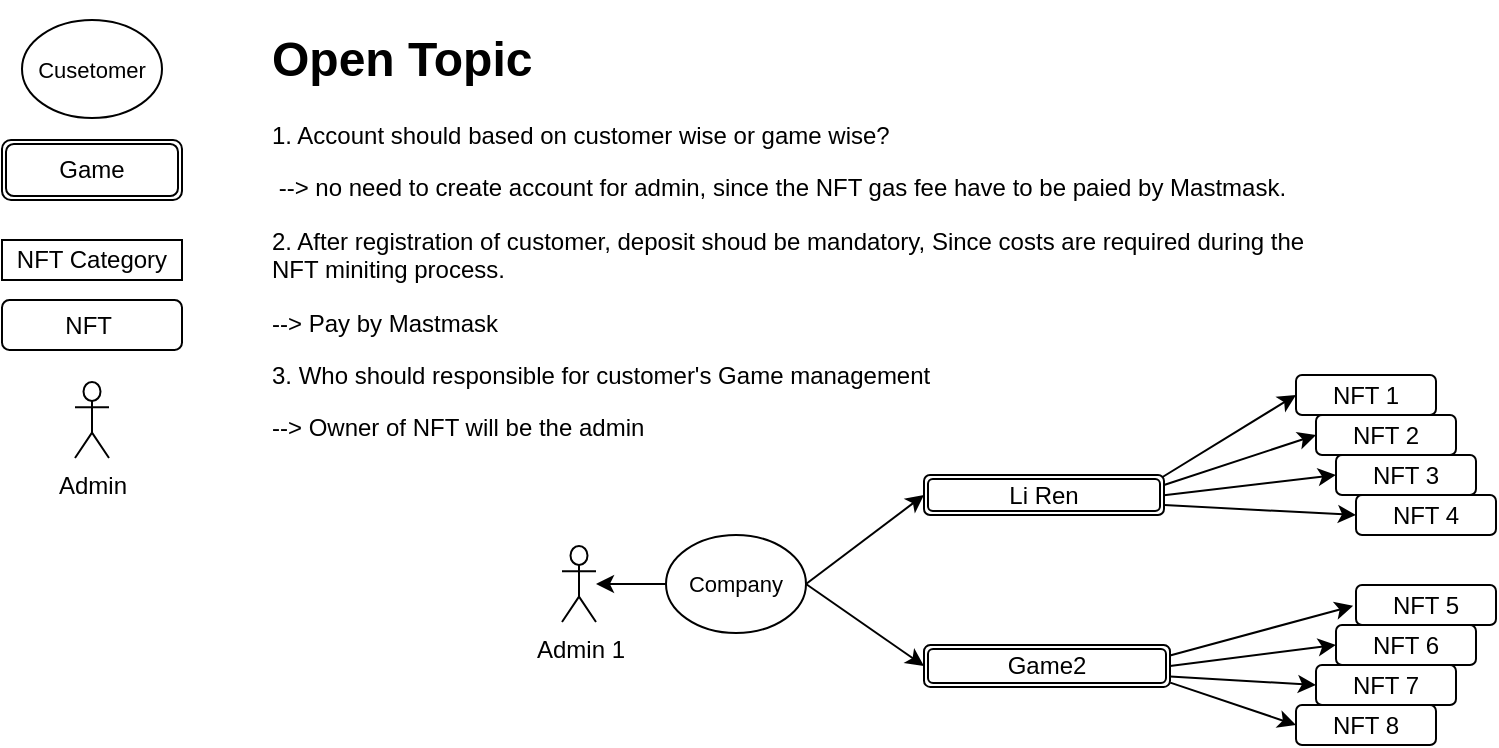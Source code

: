 <mxfile version="20.2.2" type="github">
  <diagram id="leb6aF-NO6GbtpsrgxT7" name="第 1 页">
    <mxGraphModel dx="1178" dy="655" grid="1" gridSize="10" guides="1" tooltips="1" connect="1" arrows="1" fold="1" page="1" pageScale="1" pageWidth="827" pageHeight="1169" math="0" shadow="0">
      <root>
        <mxCell id="0" />
        <mxCell id="1" parent="0" />
        <mxCell id="sJNDQpNuShKHyW9Kirum-1" style="rounded=0;orthogonalLoop=1;jettySize=auto;html=1;entryX=0;entryY=0.5;entryDx=0;entryDy=0;exitX=1;exitY=0.5;exitDx=0;exitDy=0;" edge="1" parent="1" source="sJNDQpNuShKHyW9Kirum-22" target="sJNDQpNuShKHyW9Kirum-7">
          <mxGeometry relative="1" as="geometry">
            <mxPoint x="403" y="277.5" as="sourcePoint" />
          </mxGeometry>
        </mxCell>
        <mxCell id="sJNDQpNuShKHyW9Kirum-2" style="rounded=0;orthogonalLoop=1;jettySize=auto;html=1;entryX=0;entryY=0.5;entryDx=0;entryDy=0;exitX=1;exitY=0.5;exitDx=0;exitDy=0;" edge="1" parent="1" source="sJNDQpNuShKHyW9Kirum-22" target="sJNDQpNuShKHyW9Kirum-12">
          <mxGeometry relative="1" as="geometry">
            <mxPoint x="406.24" y="286.56" as="sourcePoint" />
          </mxGeometry>
        </mxCell>
        <mxCell id="sJNDQpNuShKHyW9Kirum-3" value="" style="rounded=0;orthogonalLoop=1;jettySize=auto;html=1;entryX=0;entryY=0.5;entryDx=0;entryDy=0;exitX=0.994;exitY=0.05;exitDx=0;exitDy=0;exitPerimeter=0;" edge="1" parent="1" source="sJNDQpNuShKHyW9Kirum-7" target="sJNDQpNuShKHyW9Kirum-15">
          <mxGeometry relative="1" as="geometry" />
        </mxCell>
        <mxCell id="sJNDQpNuShKHyW9Kirum-4" style="rounded=0;orthogonalLoop=1;jettySize=auto;html=1;entryX=0;entryY=0.5;entryDx=0;entryDy=0;exitX=1;exitY=0.25;exitDx=0;exitDy=0;" edge="1" parent="1" source="sJNDQpNuShKHyW9Kirum-7" target="sJNDQpNuShKHyW9Kirum-16">
          <mxGeometry relative="1" as="geometry" />
        </mxCell>
        <mxCell id="sJNDQpNuShKHyW9Kirum-5" style="edgeStyle=none;rounded=0;orthogonalLoop=1;jettySize=auto;html=1;entryX=0;entryY=0.5;entryDx=0;entryDy=0;exitX=1;exitY=0.508;exitDx=0;exitDy=0;exitPerimeter=0;" edge="1" parent="1" source="sJNDQpNuShKHyW9Kirum-7" target="sJNDQpNuShKHyW9Kirum-17">
          <mxGeometry relative="1" as="geometry">
            <mxPoint x="607" y="197.5" as="sourcePoint" />
          </mxGeometry>
        </mxCell>
        <mxCell id="sJNDQpNuShKHyW9Kirum-6" style="edgeStyle=none;rounded=0;orthogonalLoop=1;jettySize=auto;html=1;entryX=0;entryY=0.5;entryDx=0;entryDy=0;exitX=1;exitY=0.75;exitDx=0;exitDy=0;" edge="1" parent="1" source="sJNDQpNuShKHyW9Kirum-7" target="sJNDQpNuShKHyW9Kirum-18">
          <mxGeometry relative="1" as="geometry" />
        </mxCell>
        <mxCell id="sJNDQpNuShKHyW9Kirum-7" value="Li Ren" style="shape=ext;double=1;rounded=1;whiteSpace=wrap;html=1;" vertex="1" parent="1">
          <mxGeometry x="481" y="237.5" width="120" height="20" as="geometry" />
        </mxCell>
        <mxCell id="sJNDQpNuShKHyW9Kirum-8" style="rounded=0;orthogonalLoop=1;jettySize=auto;html=1;entryX=0;entryY=0.5;entryDx=0;entryDy=0;exitX=1;exitY=0.5;exitDx=0;exitDy=0;" edge="1" parent="1" source="sJNDQpNuShKHyW9Kirum-12" target="sJNDQpNuShKHyW9Kirum-25">
          <mxGeometry relative="1" as="geometry" />
        </mxCell>
        <mxCell id="sJNDQpNuShKHyW9Kirum-9" style="rounded=0;orthogonalLoop=1;jettySize=auto;html=1;entryX=0;entryY=0.5;entryDx=0;entryDy=0;exitX=1;exitY=0.75;exitDx=0;exitDy=0;" edge="1" parent="1" source="sJNDQpNuShKHyW9Kirum-12" target="sJNDQpNuShKHyW9Kirum-26">
          <mxGeometry relative="1" as="geometry" />
        </mxCell>
        <mxCell id="sJNDQpNuShKHyW9Kirum-10" style="rounded=0;orthogonalLoop=1;jettySize=auto;html=1;entryX=0;entryY=0.5;entryDx=0;entryDy=0;exitX=1.001;exitY=0.896;exitDx=0;exitDy=0;exitPerimeter=0;" edge="1" parent="1" source="sJNDQpNuShKHyW9Kirum-12" target="sJNDQpNuShKHyW9Kirum-27">
          <mxGeometry relative="1" as="geometry" />
        </mxCell>
        <mxCell id="sJNDQpNuShKHyW9Kirum-11" style="edgeStyle=none;rounded=0;orthogonalLoop=1;jettySize=auto;html=1;entryX=-0.021;entryY=0.522;entryDx=0;entryDy=0;entryPerimeter=0;exitX=1;exitY=0.25;exitDx=0;exitDy=0;" edge="1" parent="1" source="sJNDQpNuShKHyW9Kirum-12" target="sJNDQpNuShKHyW9Kirum-24">
          <mxGeometry relative="1" as="geometry" />
        </mxCell>
        <mxCell id="sJNDQpNuShKHyW9Kirum-12" value="Game2" style="shape=ext;double=1;rounded=1;whiteSpace=wrap;html=1;" vertex="1" parent="1">
          <mxGeometry x="481" y="322.5" width="123" height="21" as="geometry" />
        </mxCell>
        <mxCell id="sJNDQpNuShKHyW9Kirum-13" value="" style="edgeStyle=none;rounded=0;orthogonalLoop=1;jettySize=auto;html=1;exitX=0;exitY=0.5;exitDx=0;exitDy=0;" edge="1" parent="1" source="sJNDQpNuShKHyW9Kirum-22" target="sJNDQpNuShKHyW9Kirum-19">
          <mxGeometry relative="1" as="geometry">
            <mxPoint x="336" y="276.5" as="sourcePoint" />
            <mxPoint x="403" y="404" as="targetPoint" />
          </mxGeometry>
        </mxCell>
        <mxCell id="sJNDQpNuShKHyW9Kirum-15" value="NFT 1" style="whiteSpace=wrap;html=1;rounded=1;" vertex="1" parent="1">
          <mxGeometry x="667" y="187.5" width="70" height="20" as="geometry" />
        </mxCell>
        <mxCell id="sJNDQpNuShKHyW9Kirum-16" value="NFT 2" style="whiteSpace=wrap;html=1;rounded=1;" vertex="1" parent="1">
          <mxGeometry x="677" y="207.5" width="70" height="20" as="geometry" />
        </mxCell>
        <mxCell id="sJNDQpNuShKHyW9Kirum-17" value="NFT 3" style="whiteSpace=wrap;html=1;rounded=1;" vertex="1" parent="1">
          <mxGeometry x="687" y="227.5" width="70" height="20" as="geometry" />
        </mxCell>
        <mxCell id="sJNDQpNuShKHyW9Kirum-18" value="NFT 4" style="whiteSpace=wrap;html=1;rounded=1;" vertex="1" parent="1">
          <mxGeometry x="697" y="247.5" width="70" height="20" as="geometry" />
        </mxCell>
        <mxCell id="sJNDQpNuShKHyW9Kirum-19" value="Admin 1" style="shape=umlActor;verticalLabelPosition=bottom;verticalAlign=top;html=1;outlineConnect=0;" vertex="1" parent="1">
          <mxGeometry x="300" y="273" width="17" height="38" as="geometry" />
        </mxCell>
        <mxCell id="sJNDQpNuShKHyW9Kirum-22" value="Company" style="ellipse;whiteSpace=wrap;html=1;fontSize=11;" vertex="1" parent="1">
          <mxGeometry x="352" y="267.5" width="70" height="49" as="geometry" />
        </mxCell>
        <mxCell id="sJNDQpNuShKHyW9Kirum-24" value="NFT 5" style="whiteSpace=wrap;html=1;rounded=1;" vertex="1" parent="1">
          <mxGeometry x="697" y="292.5" width="70" height="20" as="geometry" />
        </mxCell>
        <mxCell id="sJNDQpNuShKHyW9Kirum-25" value="NFT 6" style="whiteSpace=wrap;html=1;rounded=1;" vertex="1" parent="1">
          <mxGeometry x="687" y="312.5" width="70" height="20" as="geometry" />
        </mxCell>
        <mxCell id="sJNDQpNuShKHyW9Kirum-26" value="NFT 7" style="whiteSpace=wrap;html=1;rounded=1;" vertex="1" parent="1">
          <mxGeometry x="677" y="332.5" width="70" height="20" as="geometry" />
        </mxCell>
        <mxCell id="sJNDQpNuShKHyW9Kirum-27" value="NFT 8" style="whiteSpace=wrap;html=1;rounded=1;" vertex="1" parent="1">
          <mxGeometry x="667" y="352.5" width="70" height="20" as="geometry" />
        </mxCell>
        <mxCell id="sJNDQpNuShKHyW9Kirum-30" value="NFT Category" style="rounded=0;whiteSpace=wrap;html=1;strokeColor=#000000;" vertex="1" parent="1">
          <mxGeometry x="20" y="120" width="90" height="20" as="geometry" />
        </mxCell>
        <mxCell id="sJNDQpNuShKHyW9Kirum-31" value="Cusetomer" style="ellipse;whiteSpace=wrap;html=1;fontSize=11;" vertex="1" parent="1">
          <mxGeometry x="30" y="10" width="70" height="49" as="geometry" />
        </mxCell>
        <mxCell id="sJNDQpNuShKHyW9Kirum-32" value="Game" style="shape=ext;double=1;rounded=1;whiteSpace=wrap;html=1;" vertex="1" parent="1">
          <mxGeometry x="20" y="70" width="90" height="30" as="geometry" />
        </mxCell>
        <mxCell id="sJNDQpNuShKHyW9Kirum-33" value="NFT&amp;nbsp;" style="whiteSpace=wrap;html=1;rounded=1;" vertex="1" parent="1">
          <mxGeometry x="20" y="150" width="90" height="25" as="geometry" />
        </mxCell>
        <mxCell id="sJNDQpNuShKHyW9Kirum-34" value="Admin" style="shape=umlActor;verticalLabelPosition=bottom;verticalAlign=top;html=1;outlineConnect=0;" vertex="1" parent="1">
          <mxGeometry x="56.5" y="191" width="17" height="38" as="geometry" />
        </mxCell>
        <mxCell id="sJNDQpNuShKHyW9Kirum-36" value="&lt;h1&gt;Open Topic&lt;/h1&gt;&lt;p&gt;1. Account should based on customer wise or game wise?&lt;/p&gt;&lt;p&gt;&amp;nbsp;--&amp;gt; no need to create account for admin, since the NFT gas fee have to be paied by Mastmask.&lt;/p&gt;&lt;p&gt;2. After registration of customer, deposit shoud be mandatory, Since costs are required during the NFT miniting process.&amp;nbsp;&lt;/p&gt;&lt;p&gt;--&amp;gt; Pay by Mastmask&lt;/p&gt;&lt;p&gt;3. Who should responsible for customer&#39;s Game management&amp;nbsp;&lt;/p&gt;&lt;p&gt;--&amp;gt; Owner of NFT will be the admin&lt;/p&gt;" style="text;html=1;strokeColor=none;fillColor=none;spacing=5;spacingTop=-20;whiteSpace=wrap;overflow=hidden;rounded=0;" vertex="1" parent="1">
          <mxGeometry x="150" y="10" width="527" height="230" as="geometry" />
        </mxCell>
      </root>
    </mxGraphModel>
  </diagram>
</mxfile>
